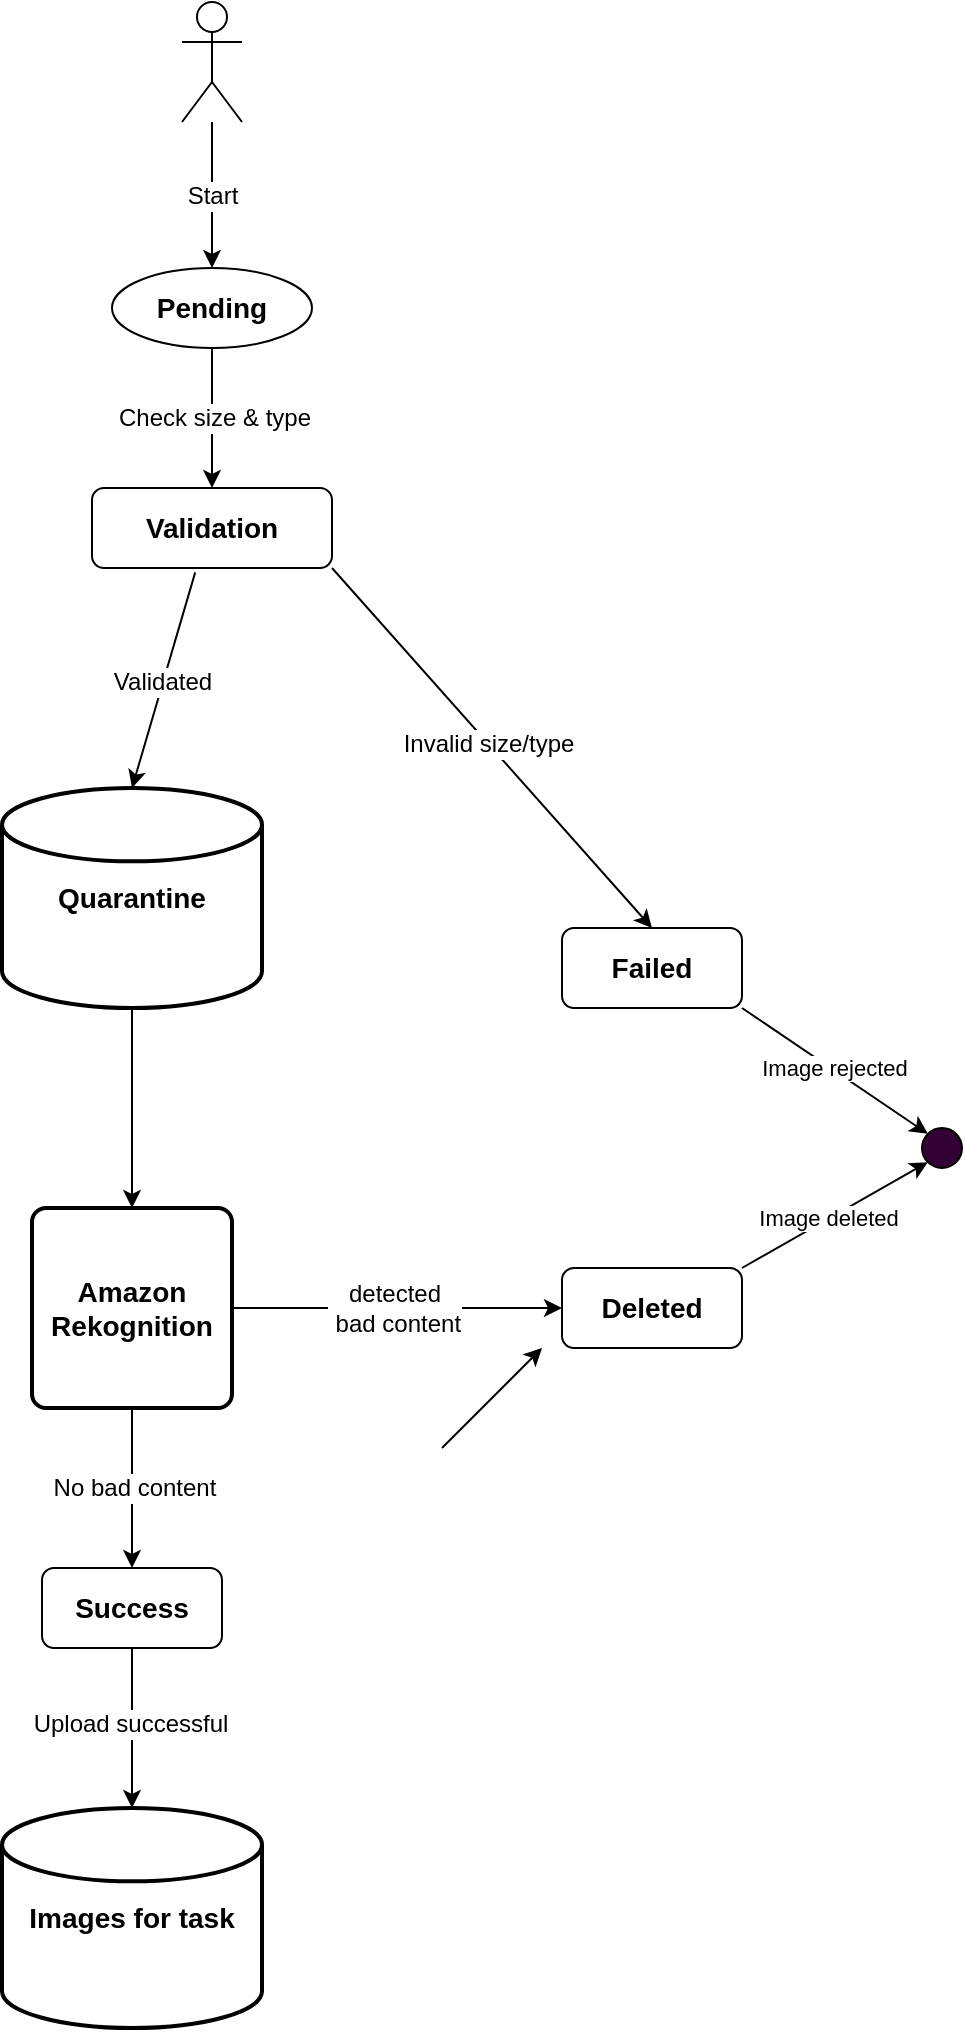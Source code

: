 <mxfile version="23.1.7" type="github">
  <diagram name="Сторінка-1" id="CnfTsb3GJ0VVu3IU5YYN">
    <mxGraphModel dx="1147" dy="1793" grid="1" gridSize="10" guides="1" tooltips="1" connect="1" arrows="1" fold="1" page="1" pageScale="1" pageWidth="827" pageHeight="1169" math="0" shadow="0">
      <root>
        <mxCell id="0" />
        <mxCell id="1" parent="0" />
        <mxCell id="SrQX9S5p-4wRP2en_Op1-3" value="&lt;font style=&quot;font-size: 14px;&quot;&gt;&lt;b&gt;Pending&lt;/b&gt;&lt;/font&gt;" style="ellipse;whiteSpace=wrap;html=1;align=center;" vertex="1" parent="1">
          <mxGeometry x="225" y="130" width="100" height="40" as="geometry" />
        </mxCell>
        <mxCell id="SrQX9S5p-4wRP2en_Op1-4" value="&lt;font style=&quot;font-size: 14px;&quot;&gt;&lt;b&gt;Quarantine&lt;/b&gt;&lt;/font&gt;" style="strokeWidth=2;html=1;shape=mxgraph.flowchart.database;whiteSpace=wrap;" vertex="1" parent="1">
          <mxGeometry x="170" y="390" width="130" height="110" as="geometry" />
        </mxCell>
        <mxCell id="SrQX9S5p-4wRP2en_Op1-5" value="" style="shape=umlActor;verticalLabelPosition=bottom;verticalAlign=top;html=1;outlineConnect=0;" vertex="1" parent="1">
          <mxGeometry x="260" y="-3" width="30" height="60" as="geometry" />
        </mxCell>
        <mxCell id="SrQX9S5p-4wRP2en_Op1-7" value="&lt;font style=&quot;font-size: 12px;&quot;&gt;Start&lt;/font&gt;" style="endArrow=classic;html=1;rounded=0;entryX=0.5;entryY=0;entryDx=0;entryDy=0;entryPerimeter=0;" edge="1" parent="1" source="SrQX9S5p-4wRP2en_Op1-5" target="SrQX9S5p-4wRP2en_Op1-3">
          <mxGeometry width="50" height="50" relative="1" as="geometry">
            <mxPoint x="280" y="90" as="sourcePoint" />
            <mxPoint x="275" y="170" as="targetPoint" />
          </mxGeometry>
        </mxCell>
        <mxCell id="SrQX9S5p-4wRP2en_Op1-8" value="" style="endArrow=classic;html=1;rounded=0;entryX=0.5;entryY=0;entryDx=0;entryDy=0;exitX=0.5;exitY=1;exitDx=0;exitDy=0;" edge="1" parent="1" source="SrQX9S5p-4wRP2en_Op1-3" target="SrQX9S5p-4wRP2en_Op1-9">
          <mxGeometry width="50" height="50" relative="1" as="geometry">
            <mxPoint x="390" y="430" as="sourcePoint" />
            <mxPoint x="440" y="380" as="targetPoint" />
          </mxGeometry>
        </mxCell>
        <mxCell id="SrQX9S5p-4wRP2en_Op1-10" value="&lt;font style=&quot;font-size: 12px;&quot;&gt;Check size &amp;amp; type&lt;/font&gt;" style="edgeLabel;html=1;align=center;verticalAlign=middle;resizable=0;points=[];" vertex="1" connectable="0" parent="SrQX9S5p-4wRP2en_Op1-8">
          <mxGeometry x="-0.009" y="1" relative="1" as="geometry">
            <mxPoint as="offset" />
          </mxGeometry>
        </mxCell>
        <mxCell id="SrQX9S5p-4wRP2en_Op1-9" value="&lt;b&gt;&lt;font style=&quot;font-size: 14px;&quot;&gt;Validation&lt;/font&gt;&lt;/b&gt;" style="rounded=1;whiteSpace=wrap;html=1;" vertex="1" parent="1">
          <mxGeometry x="215" y="240" width="120" height="40" as="geometry" />
        </mxCell>
        <mxCell id="SrQX9S5p-4wRP2en_Op1-11" value="" style="endArrow=classic;html=1;rounded=0;entryX=0.5;entryY=0;entryDx=0;entryDy=0;entryPerimeter=0;exitX=0.43;exitY=1.055;exitDx=0;exitDy=0;exitPerimeter=0;" edge="1" parent="1" source="SrQX9S5p-4wRP2en_Op1-9" target="SrQX9S5p-4wRP2en_Op1-4">
          <mxGeometry width="50" height="50" relative="1" as="geometry">
            <mxPoint x="390" y="480" as="sourcePoint" />
            <mxPoint x="440" y="430" as="targetPoint" />
          </mxGeometry>
        </mxCell>
        <mxCell id="SrQX9S5p-4wRP2en_Op1-12" value="&lt;font style=&quot;font-size: 12px;&quot;&gt;Validated&lt;/font&gt;" style="edgeLabel;html=1;align=center;verticalAlign=middle;resizable=0;points=[];" vertex="1" connectable="0" parent="SrQX9S5p-4wRP2en_Op1-11">
          <mxGeometry x="0.027" y="-1" relative="1" as="geometry">
            <mxPoint as="offset" />
          </mxGeometry>
        </mxCell>
        <mxCell id="SrQX9S5p-4wRP2en_Op1-13" value="&lt;font style=&quot;font-size: 14px;&quot;&gt;&lt;b&gt;Failed&lt;/b&gt;&lt;/font&gt;" style="rounded=1;whiteSpace=wrap;html=1;" vertex="1" parent="1">
          <mxGeometry x="450" y="460" width="90" height="40" as="geometry" />
        </mxCell>
        <mxCell id="SrQX9S5p-4wRP2en_Op1-15" value="" style="endArrow=classic;html=1;rounded=0;exitX=1;exitY=1;exitDx=0;exitDy=0;entryX=0.5;entryY=0;entryDx=0;entryDy=0;" edge="1" parent="1" source="SrQX9S5p-4wRP2en_Op1-9" target="SrQX9S5p-4wRP2en_Op1-13">
          <mxGeometry width="50" height="50" relative="1" as="geometry">
            <mxPoint x="390" y="480" as="sourcePoint" />
            <mxPoint x="440" y="430" as="targetPoint" />
          </mxGeometry>
        </mxCell>
        <mxCell id="SrQX9S5p-4wRP2en_Op1-25" value="&lt;font style=&quot;font-size: 12px;&quot;&gt;Invalid size/type&lt;/font&gt;" style="edgeLabel;html=1;align=center;verticalAlign=middle;resizable=0;points=[];" vertex="1" connectable="0" parent="SrQX9S5p-4wRP2en_Op1-15">
          <mxGeometry x="-0.025" relative="1" as="geometry">
            <mxPoint as="offset" />
          </mxGeometry>
        </mxCell>
        <mxCell id="SrQX9S5p-4wRP2en_Op1-17" value="&lt;b style=&quot;border-color: var(--border-color); font-size: 14px;&quot;&gt;Amazon&lt;br style=&quot;border-color: var(--border-color);&quot;&gt;Rekognition&lt;/b&gt;" style="rounded=1;whiteSpace=wrap;html=1;absoluteArcSize=1;arcSize=14;strokeWidth=2;" vertex="1" parent="1">
          <mxGeometry x="185" y="600" width="100" height="100" as="geometry" />
        </mxCell>
        <mxCell id="SrQX9S5p-4wRP2en_Op1-18" value="" style="endArrow=classic;html=1;rounded=0;exitX=0.5;exitY=1;exitDx=0;exitDy=0;exitPerimeter=0;entryX=0.5;entryY=0;entryDx=0;entryDy=0;" edge="1" parent="1" source="SrQX9S5p-4wRP2en_Op1-4" target="SrQX9S5p-4wRP2en_Op1-17">
          <mxGeometry width="50" height="50" relative="1" as="geometry">
            <mxPoint x="390" y="560" as="sourcePoint" />
            <mxPoint x="440" y="510" as="targetPoint" />
          </mxGeometry>
        </mxCell>
        <mxCell id="SrQX9S5p-4wRP2en_Op1-19" value="&lt;font style=&quot;font-size: 14px;&quot;&gt;&lt;b&gt;Deleted&lt;/b&gt;&lt;/font&gt;" style="rounded=1;whiteSpace=wrap;html=1;" vertex="1" parent="1">
          <mxGeometry x="450" y="630" width="90" height="40" as="geometry" />
        </mxCell>
        <mxCell id="SrQX9S5p-4wRP2en_Op1-20" value="" style="endArrow=classic;html=1;rounded=0;exitX=1;exitY=0.5;exitDx=0;exitDy=0;entryX=0;entryY=0.5;entryDx=0;entryDy=0;" edge="1" parent="1" source="SrQX9S5p-4wRP2en_Op1-17" target="SrQX9S5p-4wRP2en_Op1-19">
          <mxGeometry width="50" height="50" relative="1" as="geometry">
            <mxPoint x="290" y="650" as="sourcePoint" />
            <mxPoint x="440" y="670" as="targetPoint" />
          </mxGeometry>
        </mxCell>
        <mxCell id="SrQX9S5p-4wRP2en_Op1-21" value="&lt;font style=&quot;font-size: 12px;&quot;&gt;detected&lt;br&gt;&amp;nbsp;bad content&lt;br&gt;&lt;/font&gt;" style="edgeLabel;html=1;align=center;verticalAlign=middle;resizable=0;points=[];" vertex="1" connectable="0" parent="SrQX9S5p-4wRP2en_Op1-20">
          <mxGeometry x="-0.021" relative="1" as="geometry">
            <mxPoint as="offset" />
          </mxGeometry>
        </mxCell>
        <mxCell id="SrQX9S5p-4wRP2en_Op1-22" value="" style="ellipse;whiteSpace=wrap;html=1;strokeColor=#000000;fillColor=#330033;" vertex="1" parent="1">
          <mxGeometry x="630" y="560" width="20" height="20" as="geometry" />
        </mxCell>
        <mxCell id="SrQX9S5p-4wRP2en_Op1-23" value="" style="endArrow=classic;html=1;rounded=0;entryX=0;entryY=1;entryDx=0;entryDy=0;exitX=1;exitY=0;exitDx=0;exitDy=0;" edge="1" parent="1" source="SrQX9S5p-4wRP2en_Op1-19" target="SrQX9S5p-4wRP2en_Op1-22">
          <mxGeometry width="50" height="50" relative="1" as="geometry">
            <mxPoint x="390" y="720" as="sourcePoint" />
            <mxPoint x="440" y="670" as="targetPoint" />
          </mxGeometry>
        </mxCell>
        <mxCell id="SrQX9S5p-4wRP2en_Op1-26" value="Image deleted" style="edgeLabel;html=1;align=center;verticalAlign=middle;resizable=0;points=[];" vertex="1" connectable="0" parent="SrQX9S5p-4wRP2en_Op1-23">
          <mxGeometry x="-0.073" y="1" relative="1" as="geometry">
            <mxPoint as="offset" />
          </mxGeometry>
        </mxCell>
        <mxCell id="SrQX9S5p-4wRP2en_Op1-24" value="" style="endArrow=classic;html=1;rounded=0;entryX=0;entryY=0;entryDx=0;entryDy=0;exitX=1;exitY=1;exitDx=0;exitDy=0;" edge="1" parent="1" source="SrQX9S5p-4wRP2en_Op1-13" target="SrQX9S5p-4wRP2en_Op1-22">
          <mxGeometry width="50" height="50" relative="1" as="geometry">
            <mxPoint x="390" y="720" as="sourcePoint" />
            <mxPoint x="440" y="670" as="targetPoint" />
          </mxGeometry>
        </mxCell>
        <mxCell id="SrQX9S5p-4wRP2en_Op1-27" value="Image rejected" style="edgeLabel;html=1;align=center;verticalAlign=middle;resizable=0;points=[];" vertex="1" connectable="0" parent="SrQX9S5p-4wRP2en_Op1-24">
          <mxGeometry x="-0.022" y="1" relative="1" as="geometry">
            <mxPoint as="offset" />
          </mxGeometry>
        </mxCell>
        <mxCell id="SrQX9S5p-4wRP2en_Op1-29" value="" style="endArrow=classic;html=1;rounded=0;exitX=0.5;exitY=1;exitDx=0;exitDy=0;entryX=0.5;entryY=0;entryDx=0;entryDy=0;" edge="1" parent="1" source="SrQX9S5p-4wRP2en_Op1-17" target="SrQX9S5p-4wRP2en_Op1-32">
          <mxGeometry width="50" height="50" relative="1" as="geometry">
            <mxPoint x="390" y="640" as="sourcePoint" />
            <mxPoint x="235" y="780" as="targetPoint" />
          </mxGeometry>
        </mxCell>
        <mxCell id="SrQX9S5p-4wRP2en_Op1-31" value="&lt;font style=&quot;font-size: 12px;&quot;&gt;No bad content&lt;/font&gt;" style="edgeLabel;html=1;align=center;verticalAlign=middle;resizable=0;points=[];" vertex="1" connectable="0" parent="SrQX9S5p-4wRP2en_Op1-29">
          <mxGeometry x="-0.013" y="1" relative="1" as="geometry">
            <mxPoint as="offset" />
          </mxGeometry>
        </mxCell>
        <mxCell id="SrQX9S5p-4wRP2en_Op1-30" value="&lt;font style=&quot;font-size: 14px;&quot;&gt;&lt;b&gt;Images for task&lt;/b&gt;&lt;/font&gt;" style="strokeWidth=2;html=1;shape=mxgraph.flowchart.database;whiteSpace=wrap;" vertex="1" parent="1">
          <mxGeometry x="170" y="900" width="130" height="110" as="geometry" />
        </mxCell>
        <mxCell id="SrQX9S5p-4wRP2en_Op1-32" value="&lt;font style=&quot;font-size: 14px;&quot;&gt;&lt;b&gt;Success&lt;/b&gt;&lt;/font&gt;" style="rounded=1;whiteSpace=wrap;html=1;" vertex="1" parent="1">
          <mxGeometry x="190" y="780" width="90" height="40" as="geometry" />
        </mxCell>
        <mxCell id="SrQX9S5p-4wRP2en_Op1-33" value="" style="endArrow=classic;html=1;rounded=0;" edge="1" parent="1">
          <mxGeometry width="50" height="50" relative="1" as="geometry">
            <mxPoint x="390" y="720" as="sourcePoint" />
            <mxPoint x="440" y="670" as="targetPoint" />
          </mxGeometry>
        </mxCell>
        <mxCell id="SrQX9S5p-4wRP2en_Op1-34" style="edgeStyle=orthogonalEdgeStyle;rounded=0;orthogonalLoop=1;jettySize=auto;html=1;exitX=0.5;exitY=1;exitDx=0;exitDy=0;entryX=0.5;entryY=0;entryDx=0;entryDy=0;entryPerimeter=0;" edge="1" parent="1" source="SrQX9S5p-4wRP2en_Op1-32" target="SrQX9S5p-4wRP2en_Op1-30">
          <mxGeometry relative="1" as="geometry" />
        </mxCell>
        <mxCell id="SrQX9S5p-4wRP2en_Op1-35" value="&lt;font style=&quot;font-size: 12px;&quot;&gt;Upload successful&lt;/font&gt;" style="edgeLabel;html=1;align=center;verticalAlign=middle;resizable=0;points=[];" vertex="1" connectable="0" parent="SrQX9S5p-4wRP2en_Op1-34">
          <mxGeometry x="-0.045" y="-1" relative="1" as="geometry">
            <mxPoint as="offset" />
          </mxGeometry>
        </mxCell>
      </root>
    </mxGraphModel>
  </diagram>
</mxfile>
